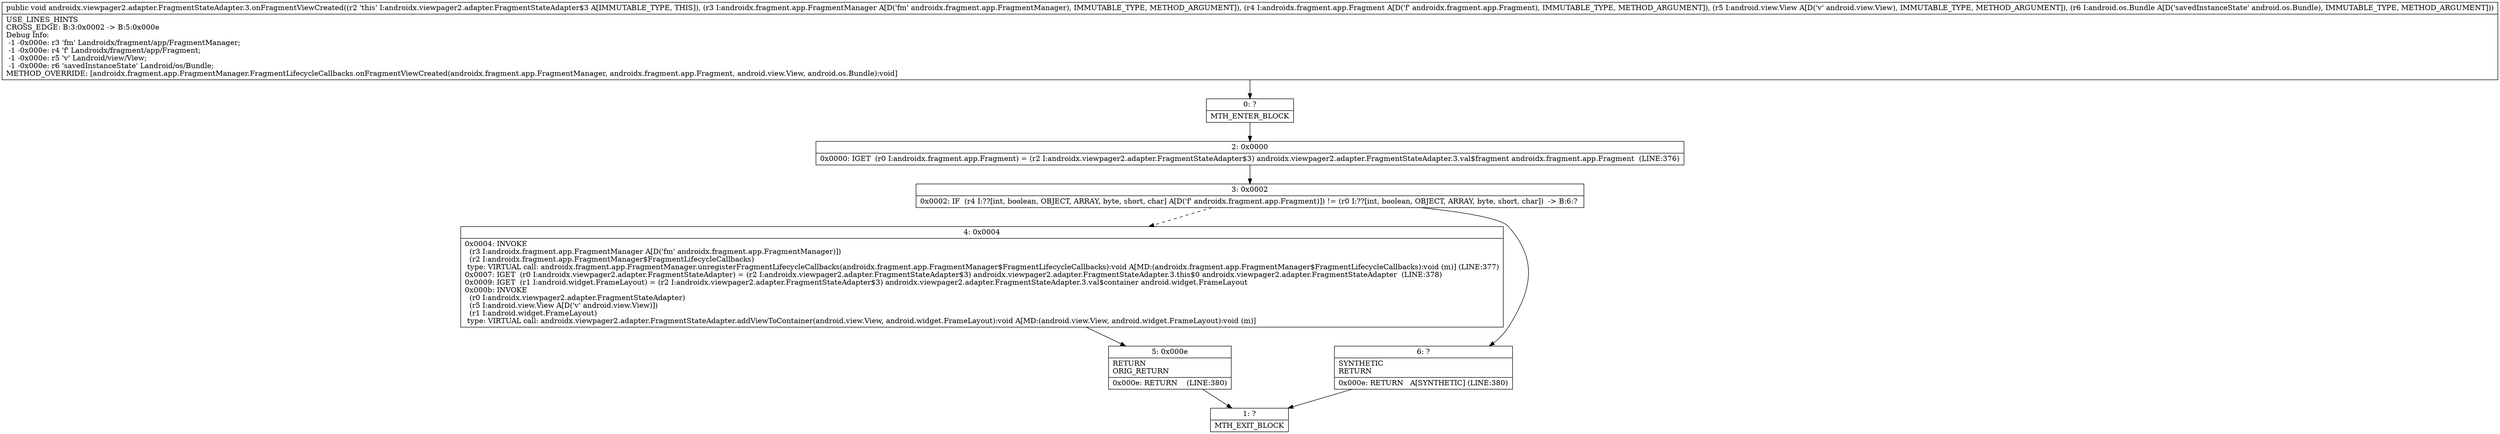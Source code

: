 digraph "CFG forandroidx.viewpager2.adapter.FragmentStateAdapter.3.onFragmentViewCreated(Landroidx\/fragment\/app\/FragmentManager;Landroidx\/fragment\/app\/Fragment;Landroid\/view\/View;Landroid\/os\/Bundle;)V" {
Node_0 [shape=record,label="{0\:\ ?|MTH_ENTER_BLOCK\l}"];
Node_2 [shape=record,label="{2\:\ 0x0000|0x0000: IGET  (r0 I:androidx.fragment.app.Fragment) = (r2 I:androidx.viewpager2.adapter.FragmentStateAdapter$3) androidx.viewpager2.adapter.FragmentStateAdapter.3.val$fragment androidx.fragment.app.Fragment  (LINE:376)\l}"];
Node_3 [shape=record,label="{3\:\ 0x0002|0x0002: IF  (r4 I:??[int, boolean, OBJECT, ARRAY, byte, short, char] A[D('f' androidx.fragment.app.Fragment)]) != (r0 I:??[int, boolean, OBJECT, ARRAY, byte, short, char])  \-\> B:6:? \l}"];
Node_4 [shape=record,label="{4\:\ 0x0004|0x0004: INVOKE  \l  (r3 I:androidx.fragment.app.FragmentManager A[D('fm' androidx.fragment.app.FragmentManager)])\l  (r2 I:androidx.fragment.app.FragmentManager$FragmentLifecycleCallbacks)\l type: VIRTUAL call: androidx.fragment.app.FragmentManager.unregisterFragmentLifecycleCallbacks(androidx.fragment.app.FragmentManager$FragmentLifecycleCallbacks):void A[MD:(androidx.fragment.app.FragmentManager$FragmentLifecycleCallbacks):void (m)] (LINE:377)\l0x0007: IGET  (r0 I:androidx.viewpager2.adapter.FragmentStateAdapter) = (r2 I:androidx.viewpager2.adapter.FragmentStateAdapter$3) androidx.viewpager2.adapter.FragmentStateAdapter.3.this$0 androidx.viewpager2.adapter.FragmentStateAdapter  (LINE:378)\l0x0009: IGET  (r1 I:android.widget.FrameLayout) = (r2 I:androidx.viewpager2.adapter.FragmentStateAdapter$3) androidx.viewpager2.adapter.FragmentStateAdapter.3.val$container android.widget.FrameLayout \l0x000b: INVOKE  \l  (r0 I:androidx.viewpager2.adapter.FragmentStateAdapter)\l  (r5 I:android.view.View A[D('v' android.view.View)])\l  (r1 I:android.widget.FrameLayout)\l type: VIRTUAL call: androidx.viewpager2.adapter.FragmentStateAdapter.addViewToContainer(android.view.View, android.widget.FrameLayout):void A[MD:(android.view.View, android.widget.FrameLayout):void (m)]\l}"];
Node_5 [shape=record,label="{5\:\ 0x000e|RETURN\lORIG_RETURN\l|0x000e: RETURN    (LINE:380)\l}"];
Node_1 [shape=record,label="{1\:\ ?|MTH_EXIT_BLOCK\l}"];
Node_6 [shape=record,label="{6\:\ ?|SYNTHETIC\lRETURN\l|0x000e: RETURN   A[SYNTHETIC] (LINE:380)\l}"];
MethodNode[shape=record,label="{public void androidx.viewpager2.adapter.FragmentStateAdapter.3.onFragmentViewCreated((r2 'this' I:androidx.viewpager2.adapter.FragmentStateAdapter$3 A[IMMUTABLE_TYPE, THIS]), (r3 I:androidx.fragment.app.FragmentManager A[D('fm' androidx.fragment.app.FragmentManager), IMMUTABLE_TYPE, METHOD_ARGUMENT]), (r4 I:androidx.fragment.app.Fragment A[D('f' androidx.fragment.app.Fragment), IMMUTABLE_TYPE, METHOD_ARGUMENT]), (r5 I:android.view.View A[D('v' android.view.View), IMMUTABLE_TYPE, METHOD_ARGUMENT]), (r6 I:android.os.Bundle A[D('savedInstanceState' android.os.Bundle), IMMUTABLE_TYPE, METHOD_ARGUMENT]))  | USE_LINES_HINTS\lCROSS_EDGE: B:3:0x0002 \-\> B:5:0x000e\lDebug Info:\l  \-1 \-0x000e: r3 'fm' Landroidx\/fragment\/app\/FragmentManager;\l  \-1 \-0x000e: r4 'f' Landroidx\/fragment\/app\/Fragment;\l  \-1 \-0x000e: r5 'v' Landroid\/view\/View;\l  \-1 \-0x000e: r6 'savedInstanceState' Landroid\/os\/Bundle;\lMETHOD_OVERRIDE: [androidx.fragment.app.FragmentManager.FragmentLifecycleCallbacks.onFragmentViewCreated(androidx.fragment.app.FragmentManager, androidx.fragment.app.Fragment, android.view.View, android.os.Bundle):void]\l}"];
MethodNode -> Node_0;Node_0 -> Node_2;
Node_2 -> Node_3;
Node_3 -> Node_4[style=dashed];
Node_3 -> Node_6;
Node_4 -> Node_5;
Node_5 -> Node_1;
Node_6 -> Node_1;
}

